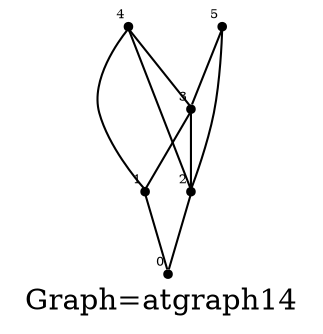 /* Created by igraph 0.8.0-pre+0200568 */
graph {
  graph [
    label="Graph=atgraph14"
    labelloc=bottom
  ];
  0 [
    pos="0.000000,0.000000!"
    shape=point
    fontsize=6
    xlabel=0
  ];
  1 [
    pos="-0.100000,1.000000!"
    shape=point
    fontsize=6
    xlabel=1
  ];
  2 [
    pos="1.000000,0.000000!"
    shape=point
    fontsize=6
    xlabel=2
  ];
  3 [
    pos="0.900000,1.000000!"
    shape=point
    fontsize=6
    xlabel=3
  ];
  4 [
    pos="2.000000,0.000000!"
    shape=point
    fontsize=6
    xlabel=4
  ];
  5 [
    pos="1.900000,1.000000!"
    shape=point
    fontsize=6
    xlabel=5
  ];

  1 -- 0;
  2 -- 0;
  3 -- 1;
  4 -- 1;
  3 -- 2;
  4 -- 2;
  5 -- 2;
  5 -- 3;
  4 -- 3;
}
